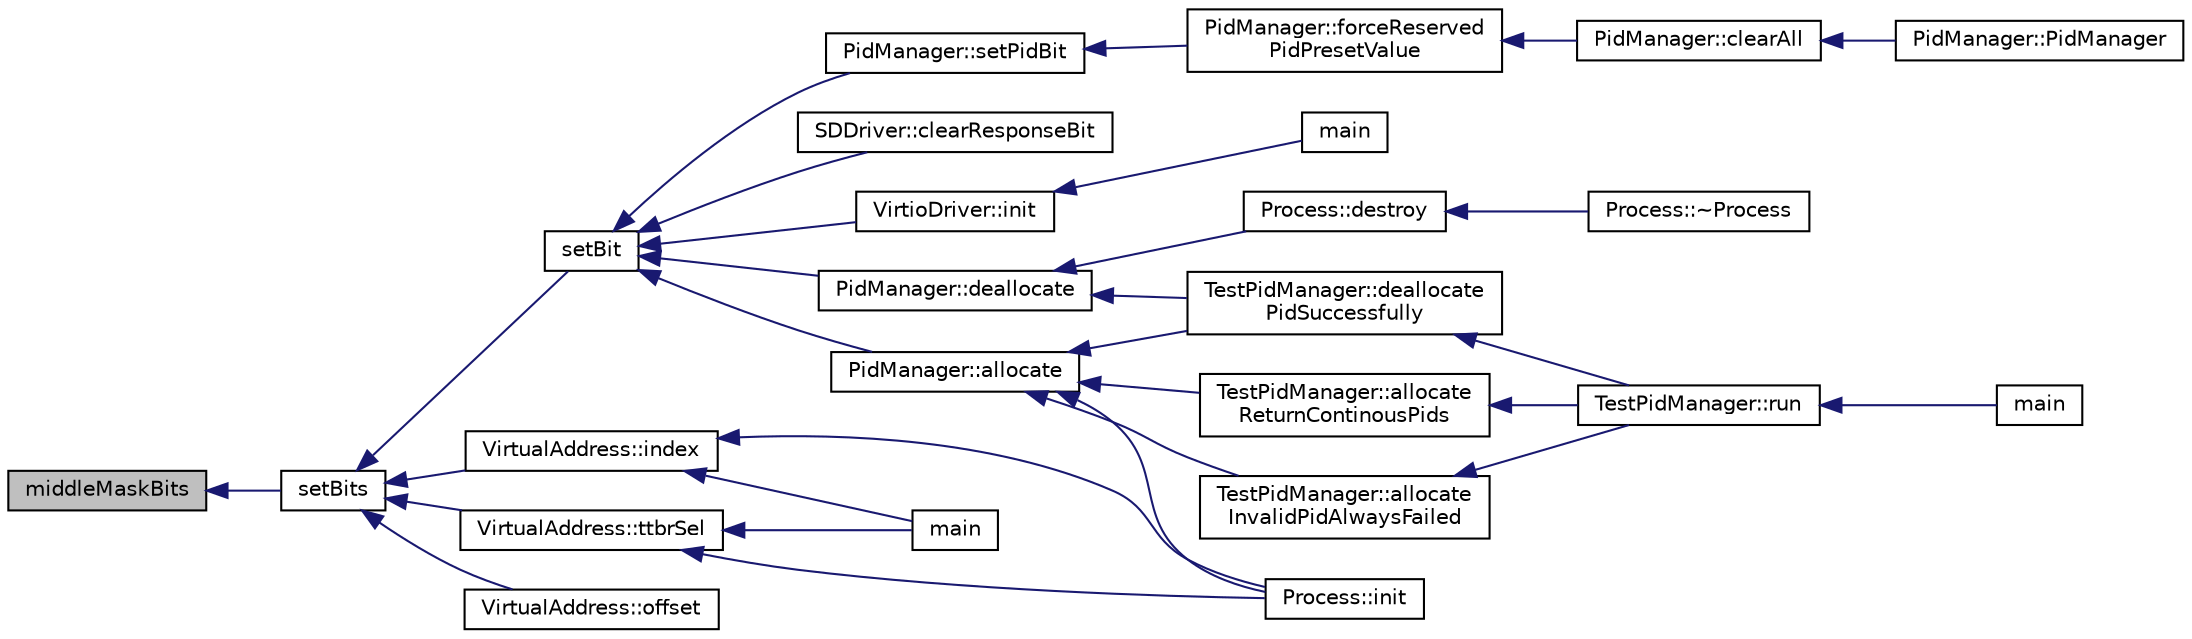 digraph "middleMaskBits"
{
  edge [fontname="Helvetica",fontsize="10",labelfontname="Helvetica",labelfontsize="10"];
  node [fontname="Helvetica",fontsize="10",shape=record];
  rankdir="LR";
  Node140 [label="middleMaskBits",height=0.2,width=0.4,color="black", fillcolor="grey75", style="filled", fontcolor="black"];
  Node140 -> Node141 [dir="back",color="midnightblue",fontsize="10",style="solid",fontname="Helvetica"];
  Node141 [label="setBits",height=0.2,width=0.4,color="black", fillcolor="white", style="filled",URL="$d6/d93/generic__util_8h.html#a41cd600b56ee27df75b2d0cdb4e18d48"];
  Node141 -> Node142 [dir="back",color="midnightblue",fontsize="10",style="solid",fontname="Helvetica"];
  Node142 [label="setBit",height=0.2,width=0.4,color="black", fillcolor="white", style="filled",URL="$d6/d93/generic__util_8h.html#aff4c776861e2f020cd23574941008015"];
  Node142 -> Node143 [dir="back",color="midnightblue",fontsize="10",style="solid",fontname="Helvetica"];
  Node143 [label="SDDriver::clearResponseBit",height=0.2,width=0.4,color="black", fillcolor="white", style="filled",URL="$d1/dcf/class_s_d_driver.html#ac13094b631297b78753c17bc93d822b9"];
  Node142 -> Node144 [dir="back",color="midnightblue",fontsize="10",style="solid",fontname="Helvetica"];
  Node144 [label="VirtioDriver::init",height=0.2,width=0.4,color="black", fillcolor="white", style="filled",URL="$d4/d4c/class_virtio_driver.html#aaefa0dc1cf30fb46122a819f020f65ba"];
  Node144 -> Node145 [dir="back",color="midnightblue",fontsize="10",style="solid",fontname="Helvetica"];
  Node145 [label="main",height=0.2,width=0.4,color="black", fillcolor="white", style="filled",URL="$d0/d67/main__test__virtio_8cpp.html#ae66f6b31b5ad750f1fe042a706a4e3d4"];
  Node142 -> Node146 [dir="back",color="midnightblue",fontsize="10",style="solid",fontname="Helvetica"];
  Node146 [label="PidManager::allocate",height=0.2,width=0.4,color="black", fillcolor="white", style="filled",URL="$d3/d77/class_pid_manager.html#a581cb9d0b10047702684d157301f0cd5"];
  Node146 -> Node147 [dir="back",color="midnightblue",fontsize="10",style="solid",fontname="Helvetica"];
  Node147 [label="Process::init",height=0.2,width=0.4,color="black", fillcolor="white", style="filled",URL="$d1/d41/class_process.html#a136865d6931c5bc599db3cf2c93f149e"];
  Node146 -> Node148 [dir="back",color="midnightblue",fontsize="10",style="solid",fontname="Helvetica"];
  Node148 [label="TestPidManager::allocate\lReturnContinousPids",height=0.2,width=0.4,color="black", fillcolor="white", style="filled",URL="$d7/d7b/class_test_pid_manager.html#a13a07f28988bb179ffdd236eaf77ceea"];
  Node148 -> Node149 [dir="back",color="midnightblue",fontsize="10",style="solid",fontname="Helvetica"];
  Node149 [label="TestPidManager::run",height=0.2,width=0.4,color="black", fillcolor="white", style="filled",URL="$d7/d7b/class_test_pid_manager.html#a16be6c7f3bb1f57f8d61ca4a64e431c5"];
  Node149 -> Node150 [dir="back",color="midnightblue",fontsize="10",style="solid",fontname="Helvetica"];
  Node150 [label="main",height=0.2,width=0.4,color="black", fillcolor="white", style="filled",URL="$d1/d40/main__debug___pid_manager_8cpp.html#ae66f6b31b5ad750f1fe042a706a4e3d4"];
  Node146 -> Node151 [dir="back",color="midnightblue",fontsize="10",style="solid",fontname="Helvetica"];
  Node151 [label="TestPidManager::allocate\lInvalidPidAlwaysFailed",height=0.2,width=0.4,color="black", fillcolor="white", style="filled",URL="$d7/d7b/class_test_pid_manager.html#a50d316e8e0d510934d61957e6a656174"];
  Node151 -> Node149 [dir="back",color="midnightblue",fontsize="10",style="solid",fontname="Helvetica"];
  Node146 -> Node152 [dir="back",color="midnightblue",fontsize="10",style="solid",fontname="Helvetica"];
  Node152 [label="TestPidManager::deallocate\lPidSuccessfully",height=0.2,width=0.4,color="black", fillcolor="white", style="filled",URL="$d7/d7b/class_test_pid_manager.html#a1a74ac37afdd3b0ff147f35069043784"];
  Node152 -> Node149 [dir="back",color="midnightblue",fontsize="10",style="solid",fontname="Helvetica"];
  Node142 -> Node153 [dir="back",color="midnightblue",fontsize="10",style="solid",fontname="Helvetica"];
  Node153 [label="PidManager::deallocate",height=0.2,width=0.4,color="black", fillcolor="white", style="filled",URL="$d3/d77/class_pid_manager.html#a7a7409c57e709717233c93e52830a5bb"];
  Node153 -> Node154 [dir="back",color="midnightblue",fontsize="10",style="solid",fontname="Helvetica"];
  Node154 [label="Process::destroy",height=0.2,width=0.4,color="black", fillcolor="white", style="filled",URL="$d1/d41/class_process.html#a9a33a79c6587f16670cb86e8bf058450"];
  Node154 -> Node155 [dir="back",color="midnightblue",fontsize="10",style="solid",fontname="Helvetica"];
  Node155 [label="Process::~Process",height=0.2,width=0.4,color="black", fillcolor="white", style="filled",URL="$d1/d41/class_process.html#a990776d181dbbde7ff8ac12713d814b3"];
  Node153 -> Node152 [dir="back",color="midnightblue",fontsize="10",style="solid",fontname="Helvetica"];
  Node142 -> Node156 [dir="back",color="midnightblue",fontsize="10",style="solid",fontname="Helvetica"];
  Node156 [label="PidManager::setPidBit",height=0.2,width=0.4,color="black", fillcolor="white", style="filled",URL="$d3/d77/class_pid_manager.html#ae7018189a8c8976b71db99a3dae4cb28"];
  Node156 -> Node157 [dir="back",color="midnightblue",fontsize="10",style="solid",fontname="Helvetica"];
  Node157 [label="PidManager::forceReserved\lPidPresetValue",height=0.2,width=0.4,color="black", fillcolor="white", style="filled",URL="$d3/d77/class_pid_manager.html#aee889bc81dc6e65cf9f7c51e436b369b"];
  Node157 -> Node158 [dir="back",color="midnightblue",fontsize="10",style="solid",fontname="Helvetica"];
  Node158 [label="PidManager::clearAll",height=0.2,width=0.4,color="black", fillcolor="white", style="filled",URL="$d3/d77/class_pid_manager.html#a265914187c7ad33dd2e14d39aa0b26d1"];
  Node158 -> Node159 [dir="back",color="midnightblue",fontsize="10",style="solid",fontname="Helvetica"];
  Node159 [label="PidManager::PidManager",height=0.2,width=0.4,color="black", fillcolor="white", style="filled",URL="$d3/d77/class_pid_manager.html#adee97816de3820e748cef51051db6b88"];
  Node141 -> Node160 [dir="back",color="midnightblue",fontsize="10",style="solid",fontname="Helvetica"];
  Node160 [label="VirtualAddress::index",height=0.2,width=0.4,color="black", fillcolor="white", style="filled",URL="$db/ded/class_virtual_address.html#afbcffcce1f528da3348a463df0a3e546"];
  Node160 -> Node161 [dir="back",color="midnightblue",fontsize="10",style="solid",fontname="Helvetica"];
  Node161 [label="main",height=0.2,width=0.4,color="black", fillcolor="white", style="filled",URL="$d3/d50/main__run__user__application_8cpp.html#ae66f6b31b5ad750f1fe042a706a4e3d4"];
  Node160 -> Node147 [dir="back",color="midnightblue",fontsize="10",style="solid",fontname="Helvetica"];
  Node141 -> Node162 [dir="back",color="midnightblue",fontsize="10",style="solid",fontname="Helvetica"];
  Node162 [label="VirtualAddress::offset",height=0.2,width=0.4,color="black", fillcolor="white", style="filled",URL="$db/ded/class_virtual_address.html#aa0e2813ebf1edb61d3c4f517eb6520a2"];
  Node141 -> Node163 [dir="back",color="midnightblue",fontsize="10",style="solid",fontname="Helvetica"];
  Node163 [label="VirtualAddress::ttbrSel",height=0.2,width=0.4,color="black", fillcolor="white", style="filled",URL="$db/ded/class_virtual_address.html#a96178ba41cdab1aebed22f8f38b5d4f6"];
  Node163 -> Node161 [dir="back",color="midnightblue",fontsize="10",style="solid",fontname="Helvetica"];
  Node163 -> Node147 [dir="back",color="midnightblue",fontsize="10",style="solid",fontname="Helvetica"];
}
